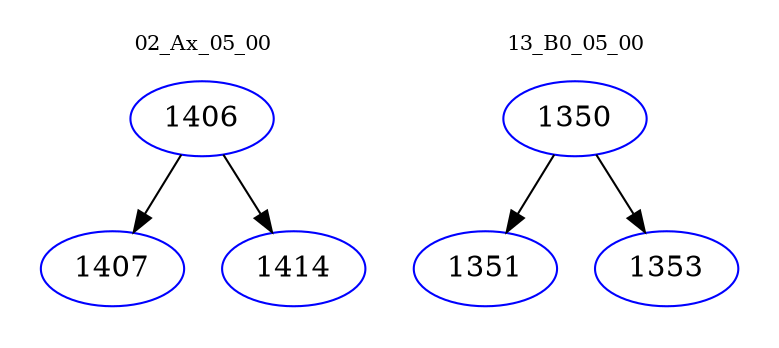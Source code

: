digraph{
subgraph cluster_0 {
color = white
label = "02_Ax_05_00";
fontsize=10;
T0_1406 [label="1406", color="blue"]
T0_1406 -> T0_1407 [color="black"]
T0_1407 [label="1407", color="blue"]
T0_1406 -> T0_1414 [color="black"]
T0_1414 [label="1414", color="blue"]
}
subgraph cluster_1 {
color = white
label = "13_B0_05_00";
fontsize=10;
T1_1350 [label="1350", color="blue"]
T1_1350 -> T1_1351 [color="black"]
T1_1351 [label="1351", color="blue"]
T1_1350 -> T1_1353 [color="black"]
T1_1353 [label="1353", color="blue"]
}
}
